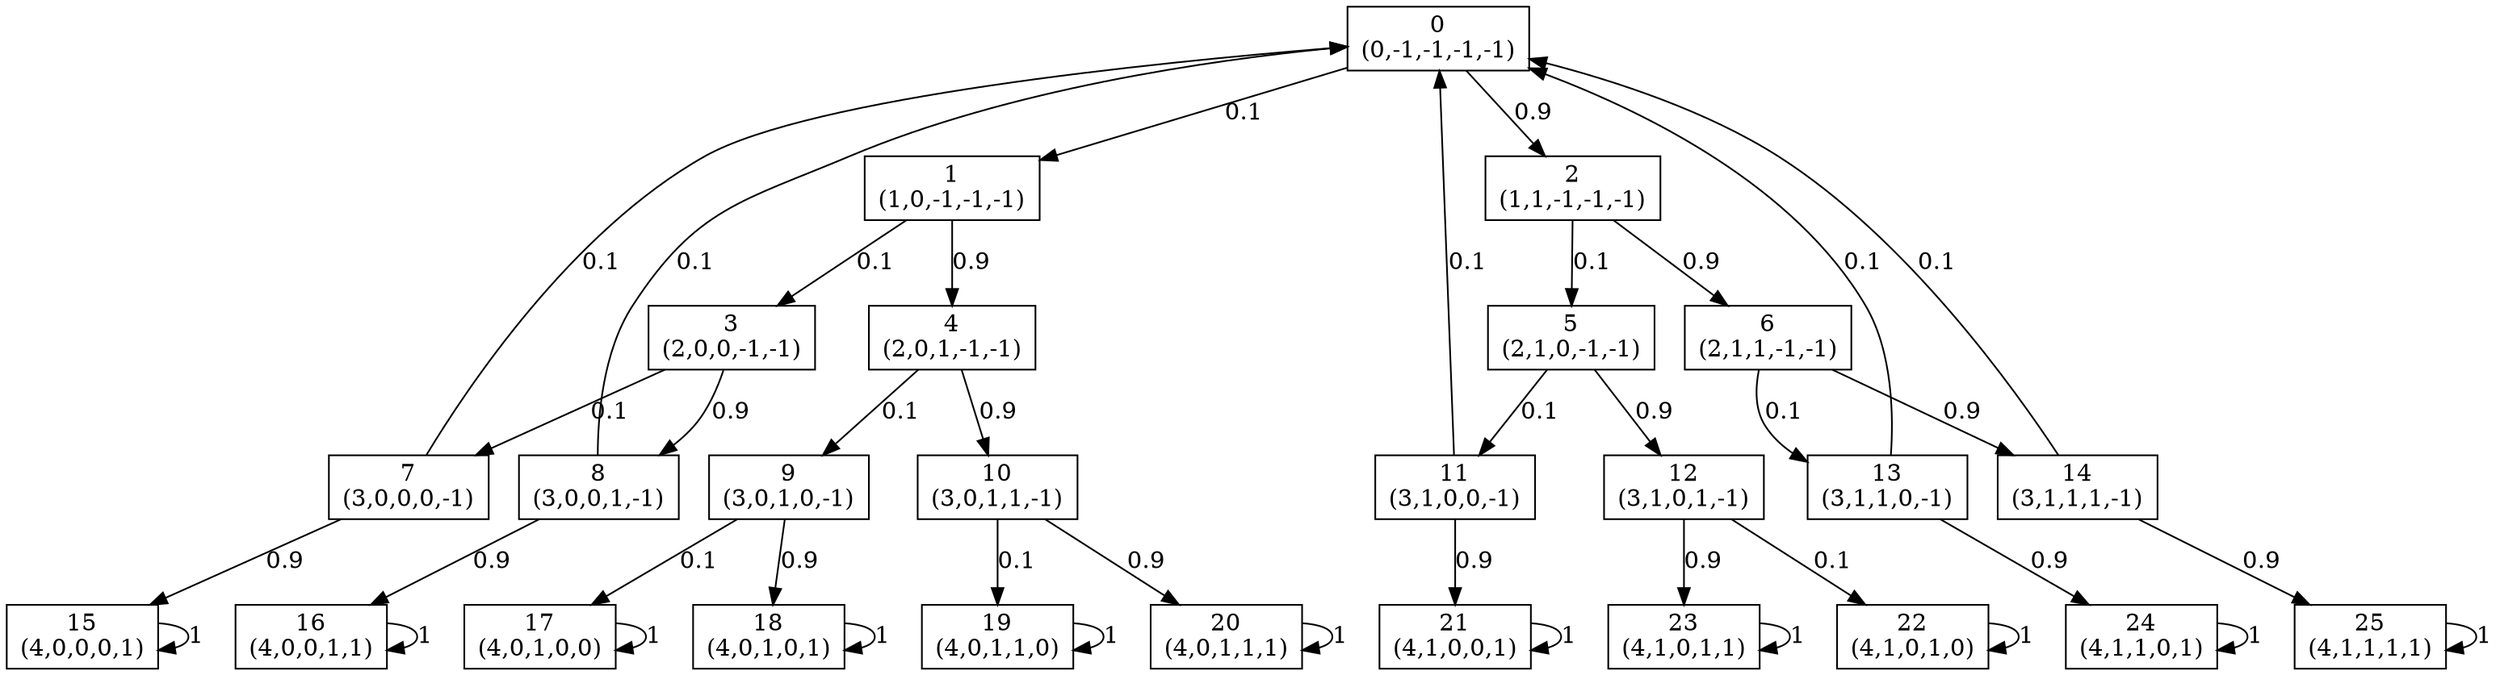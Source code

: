 digraph P {
node [shape=box];
0 -> 1 [ label="0.1" ];
0 -> 2 [ label="0.9" ];
1 -> 3 [ label="0.1" ];
1 -> 4 [ label="0.9" ];
2 -> 5 [ label="0.1" ];
2 -> 6 [ label="0.9" ];
3 -> 7 [ label="0.1" ];
3 -> 8 [ label="0.9" ];
4 -> 9 [ label="0.1" ];
4 -> 10 [ label="0.9" ];
5 -> 11 [ label="0.1" ];
5 -> 12 [ label="0.9" ];
6 -> 13 [ label="0.1" ];
6 -> 14 [ label="0.9" ];
7 -> 0 [ label="0.1" ];
7 -> 15 [ label="0.9" ];
8 -> 0 [ label="0.1" ];
8 -> 16 [ label="0.9" ];
9 -> 17 [ label="0.1" ];
9 -> 18 [ label="0.9" ];
10 -> 19 [ label="0.1" ];
10 -> 20 [ label="0.9" ];
11 -> 0 [ label="0.1" ];
11 -> 21 [ label="0.9" ];
12 -> 22 [ label="0.1" ];
12 -> 23 [ label="0.9" ];
13 -> 0 [ label="0.1" ];
13 -> 24 [ label="0.9" ];
14 -> 0 [ label="0.1" ];
14 -> 25 [ label="0.9" ];
15 -> 15 [ label="1" ];
16 -> 16 [ label="1" ];
17 -> 17 [ label="1" ];
18 -> 18 [ label="1" ];
19 -> 19 [ label="1" ];
20 -> 20 [ label="1" ];
21 -> 21 [ label="1" ];
22 -> 22 [ label="1" ];
23 -> 23 [ label="1" ];
24 -> 24 [ label="1" ];
25 -> 25 [ label="1" ];
0 [label="0\n(0,-1,-1,-1,-1)"];
1 [label="1\n(1,0,-1,-1,-1)"];
2 [label="2\n(1,1,-1,-1,-1)"];
3 [label="3\n(2,0,0,-1,-1)"];
4 [label="4\n(2,0,1,-1,-1)"];
5 [label="5\n(2,1,0,-1,-1)"];
6 [label="6\n(2,1,1,-1,-1)"];
7 [label="7\n(3,0,0,0,-1)"];
8 [label="8\n(3,0,0,1,-1)"];
9 [label="9\n(3,0,1,0,-1)"];
10 [label="10\n(3,0,1,1,-1)"];
11 [label="11\n(3,1,0,0,-1)"];
12 [label="12\n(3,1,0,1,-1)"];
13 [label="13\n(3,1,1,0,-1)"];
14 [label="14\n(3,1,1,1,-1)"];
15 [label="15\n(4,0,0,0,1)"];
16 [label="16\n(4,0,0,1,1)"];
17 [label="17\n(4,0,1,0,0)"];
18 [label="18\n(4,0,1,0,1)"];
19 [label="19\n(4,0,1,1,0)"];
20 [label="20\n(4,0,1,1,1)"];
21 [label="21\n(4,1,0,0,1)"];
22 [label="22\n(4,1,0,1,0)"];
23 [label="23\n(4,1,0,1,1)"];
24 [label="24\n(4,1,1,0,1)"];
25 [label="25\n(4,1,1,1,1)"];
}
